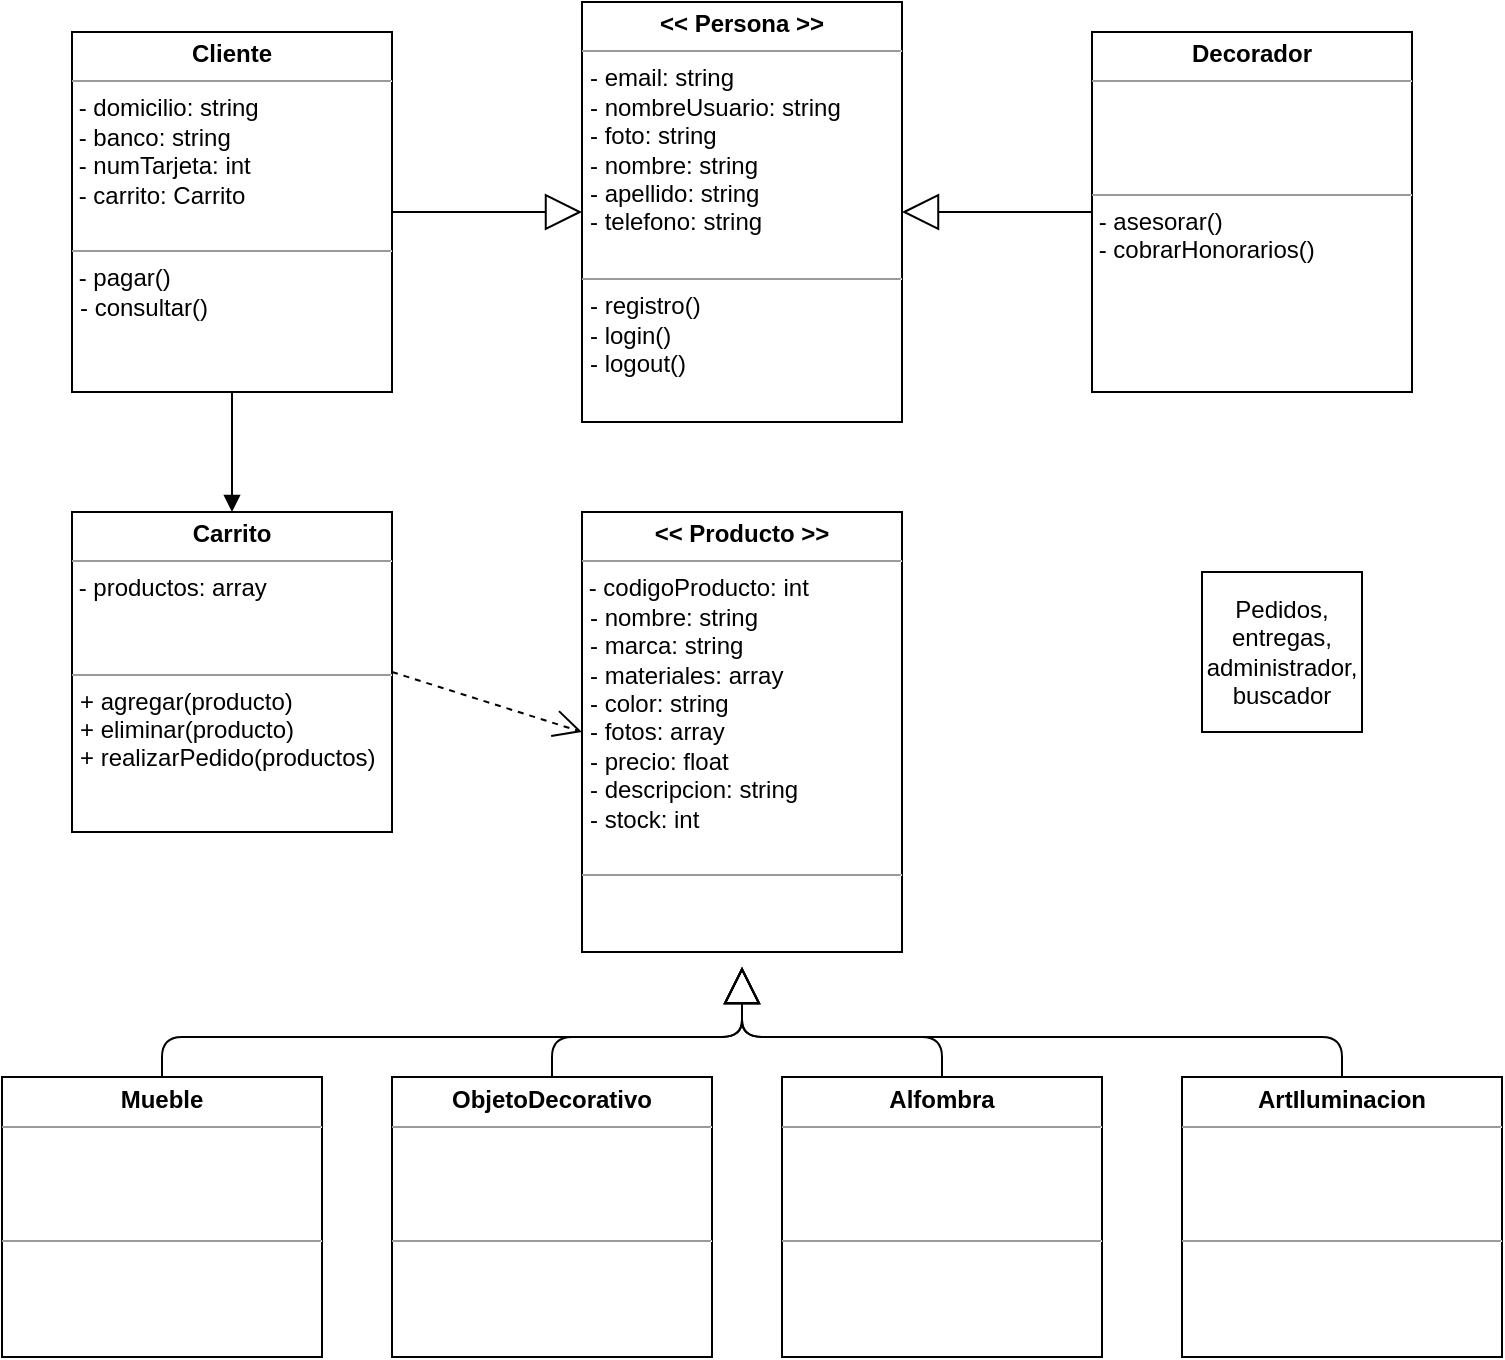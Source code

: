 <mxfile version="10.6.8" type="device"><diagram id="OyHIVWtvaUBkJy7xLwqj" name="Page-1"><mxGraphModel dx="789" dy="482" grid="1" gridSize="10" guides="1" tooltips="1" connect="1" arrows="1" fold="1" page="1" pageScale="1" pageWidth="1100" pageHeight="850" math="0" shadow="0"><root><mxCell id="0"/><mxCell id="1" parent="0"/><mxCell id="Ea5c1LZEpfDc9IIjuuT9-1" value="&lt;p style=&quot;margin: 0px ; margin-top: 4px ; text-align: center&quot;&gt;&lt;b&gt;Cliente&lt;/b&gt;&lt;/p&gt;&lt;hr size=&quot;1&quot;&gt;&lt;div&gt;&amp;nbsp;- domicilio: string&lt;/div&gt;&lt;div&gt;&amp;nbsp;- banco: string&lt;br&gt;&lt;/div&gt;&lt;div&gt;&amp;nbsp;- numTarjeta: int&lt;/div&gt;&lt;div&gt;&amp;nbsp;- carrito: Carrito&lt;br&gt;&lt;/div&gt;&lt;p style=&quot;margin: 0px ; margin-left: 4px&quot;&gt;&lt;br&gt;&lt;/p&gt;&lt;hr size=&quot;1&quot;&gt;&amp;nbsp;&lt;span&gt;- pagar()&lt;/span&gt;&lt;br&gt;&lt;p style=&quot;margin: 0px ; margin-left: 4px&quot;&gt;- consultar()&lt;br&gt;&lt;/p&gt;" style="verticalAlign=top;align=left;overflow=fill;fontSize=12;fontFamily=Helvetica;html=1;" parent="1" vertex="1"><mxGeometry x="215" y="60" width="160" height="180" as="geometry"/></mxCell><mxCell id="Ea5c1LZEpfDc9IIjuuT9-2" value="&lt;p style=&quot;margin: 0px ; margin-top: 4px ; text-align: center&quot;&gt;&lt;b&gt;&amp;lt;&amp;lt; Producto &amp;gt;&amp;gt;&lt;br&gt;&lt;/b&gt;&lt;/p&gt;&lt;hr size=&quot;1&quot;&gt;&amp;nbsp;- codigoProducto: int&lt;p style=&quot;margin: 0px ; margin-left: 4px&quot;&gt;- nombre: string&lt;/p&gt;&lt;p style=&quot;margin: 0px ; margin-left: 4px&quot;&gt;- marca: string&lt;br&gt;&lt;/p&gt;&lt;p style=&quot;margin: 0px ; margin-left: 4px&quot;&gt;- materiales: array&lt;/p&gt;&lt;p style=&quot;margin: 0px ; margin-left: 4px&quot;&gt;- color: string&lt;br&gt;&lt;/p&gt;&lt;p style=&quot;margin: 0px ; margin-left: 4px&quot;&gt;- fotos: array&lt;/p&gt;&lt;p style=&quot;margin: 0px ; margin-left: 4px&quot;&gt;- precio: float&lt;/p&gt;&lt;p style=&quot;margin: 0px ; margin-left: 4px&quot;&gt;- descripcion: string&lt;/p&gt;&lt;p style=&quot;margin: 0px ; margin-left: 4px&quot;&gt;- stock: int&lt;/p&gt;&lt;p style=&quot;margin: 0px ; margin-left: 4px&quot;&gt;&lt;br&gt;&lt;/p&gt;&lt;hr size=&quot;1&quot;&gt;&lt;p style=&quot;margin: 0px ; margin-left: 4px&quot;&gt;&lt;br&gt;&lt;/p&gt;" style="verticalAlign=top;align=left;overflow=fill;fontSize=12;fontFamily=Helvetica;html=1;" parent="1" vertex="1"><mxGeometry x="470" y="300" width="160" height="220" as="geometry"/></mxCell><mxCell id="Ea5c1LZEpfDc9IIjuuT9-3" value="&lt;p style=&quot;margin: 0px ; margin-top: 4px ; text-align: center&quot;&gt;&lt;b&gt;Decorador&lt;/b&gt;&lt;/p&gt;&lt;hr size=&quot;1&quot;&gt;&lt;div&gt;&lt;br&gt;&lt;/div&gt;&lt;div&gt;&lt;br&gt;&lt;/div&gt;&lt;div&gt;&lt;br&gt;&lt;/div&gt;&lt;hr size=&quot;1&quot;&gt;&lt;div&gt;&amp;nbsp;- asesorar()&lt;/div&gt;&lt;div&gt;&amp;nbsp;- cobrarHonorarios()&lt;br&gt;&lt;/div&gt;" style="verticalAlign=top;align=left;overflow=fill;fontSize=12;fontFamily=Helvetica;html=1;" parent="1" vertex="1"><mxGeometry x="725" y="60" width="160" height="180" as="geometry"/></mxCell><mxCell id="Ea5c1LZEpfDc9IIjuuT9-4" value="&lt;p style=&quot;margin: 0px ; margin-top: 4px ; text-align: center&quot;&gt;&lt;b&gt;&amp;lt;&amp;lt; Persona &amp;gt;&amp;gt;&lt;/b&gt;&lt;/p&gt;&lt;hr size=&quot;1&quot;&gt;&lt;p style=&quot;margin: 0px ; margin-left: 4px&quot;&gt;- email: string&lt;/p&gt;&lt;p style=&quot;margin: 0px ; margin-left: 4px&quot;&gt;- nombreUsuario: string&lt;/p&gt;&lt;p style=&quot;margin: 0px ; margin-left: 4px&quot;&gt;- foto: string&lt;/p&gt;&lt;p style=&quot;margin: 0px ; margin-left: 4px&quot;&gt;- nombre: string&lt;/p&gt;&lt;p style=&quot;margin: 0px ; margin-left: 4px&quot;&gt;- apellido: string&lt;br&gt;&lt;/p&gt;&lt;p style=&quot;margin: 0px ; margin-left: 4px&quot;&gt;- telefono: string&lt;/p&gt;&lt;p style=&quot;margin: 0px ; margin-left: 4px&quot;&gt;&lt;br&gt;&lt;/p&gt;&lt;hr size=&quot;1&quot;&gt;&lt;p style=&quot;margin: 0px ; margin-left: 4px&quot;&gt;- registro()&lt;/p&gt;&lt;p style=&quot;margin: 0px ; margin-left: 4px&quot;&gt;- login()&lt;/p&gt;&lt;p style=&quot;margin: 0px ; margin-left: 4px&quot;&gt;- logout()&lt;/p&gt;&lt;p style=&quot;margin: 0px ; margin-left: 4px&quot;&gt;&lt;br&gt;&lt;/p&gt;" style="verticalAlign=top;align=left;overflow=fill;fontSize=12;fontFamily=Helvetica;html=1;" parent="1" vertex="1"><mxGeometry x="470" y="45" width="160" height="210" as="geometry"/></mxCell><mxCell id="Ea5c1LZEpfDc9IIjuuT9-5" value="" style="endArrow=block;endSize=16;endFill=0;html=1;exitX=1;exitY=0.5;exitDx=0;exitDy=0;entryX=0;entryY=0.5;entryDx=0;entryDy=0;" parent="1" source="Ea5c1LZEpfDc9IIjuuT9-1" target="Ea5c1LZEpfDc9IIjuuT9-4" edge="1"><mxGeometry width="160" relative="1" as="geometry"><mxPoint x="410" y="270" as="sourcePoint"/><mxPoint x="570" y="270" as="targetPoint"/></mxGeometry></mxCell><mxCell id="Ea5c1LZEpfDc9IIjuuT9-6" value="" style="endArrow=block;endSize=16;endFill=0;html=1;entryX=1;entryY=0.5;entryDx=0;entryDy=0;exitX=0;exitY=0.5;exitDx=0;exitDy=0;" parent="1" source="Ea5c1LZEpfDc9IIjuuT9-3" target="Ea5c1LZEpfDc9IIjuuT9-4" edge="1"><mxGeometry width="160" relative="1" as="geometry"><mxPoint x="450" y="330" as="sourcePoint"/><mxPoint x="610" y="330" as="targetPoint"/></mxGeometry></mxCell><mxCell id="Ea5c1LZEpfDc9IIjuuT9-7" value="&lt;p style=&quot;margin: 0px ; margin-top: 4px ; text-align: center&quot;&gt;&lt;b&gt;Mueble&lt;/b&gt;&lt;/p&gt;&lt;hr size=&quot;1&quot;&gt;&lt;p style=&quot;margin: 0px ; margin-left: 4px&quot;&gt;&lt;br&gt;&lt;/p&gt;&lt;p style=&quot;margin: 0px ; margin-left: 4px&quot;&gt;&lt;br&gt;&lt;/p&gt;&lt;p style=&quot;margin: 0px ; margin-left: 4px&quot;&gt;&lt;br&gt;&lt;/p&gt;&lt;hr size=&quot;1&quot;&gt;&lt;p style=&quot;margin: 0px ; margin-left: 4px&quot;&gt;&lt;br&gt;&lt;/p&gt;" style="verticalAlign=top;align=left;overflow=fill;fontSize=12;fontFamily=Helvetica;html=1;" parent="1" vertex="1"><mxGeometry x="180" y="582.5" width="160" height="140" as="geometry"/></mxCell><mxCell id="Ea5c1LZEpfDc9IIjuuT9-8" value="&lt;p style=&quot;margin: 0px ; margin-top: 4px ; text-align: center&quot;&gt;&lt;b&gt;ObjetoDecorativo&lt;/b&gt;&lt;/p&gt;&lt;hr size=&quot;1&quot;&gt;&lt;p style=&quot;margin: 0px ; margin-left: 4px&quot;&gt;&lt;br&gt;&lt;/p&gt;&lt;p style=&quot;margin: 0px ; margin-left: 4px&quot;&gt;&lt;br&gt;&lt;/p&gt;&lt;p style=&quot;margin: 0px ; margin-left: 4px&quot;&gt;&lt;br&gt;&lt;/p&gt;&lt;hr size=&quot;1&quot;&gt;&lt;p style=&quot;margin: 0px ; margin-left: 4px&quot;&gt;&lt;br&gt;&lt;/p&gt;" style="verticalAlign=top;align=left;overflow=fill;fontSize=12;fontFamily=Helvetica;html=1;" parent="1" vertex="1"><mxGeometry x="375" y="582.5" width="160" height="140" as="geometry"/></mxCell><mxCell id="Ea5c1LZEpfDc9IIjuuT9-9" value="&lt;p style=&quot;margin: 0px ; margin-top: 4px ; text-align: center&quot;&gt;&lt;b&gt;ArtIluminacion&lt;/b&gt;&lt;/p&gt;&lt;hr size=&quot;1&quot;&gt;&lt;p style=&quot;margin: 0px ; margin-left: 4px&quot;&gt;&lt;br&gt;&lt;/p&gt;&lt;p style=&quot;margin: 0px ; margin-left: 4px&quot;&gt;&lt;br&gt;&lt;/p&gt;&lt;p style=&quot;margin: 0px ; margin-left: 4px&quot;&gt;&lt;br&gt;&lt;/p&gt;&lt;hr size=&quot;1&quot;&gt;" style="verticalAlign=top;align=left;overflow=fill;fontSize=12;fontFamily=Helvetica;html=1;" parent="1" vertex="1"><mxGeometry x="770" y="582.5" width="160" height="140" as="geometry"/></mxCell><mxCell id="Ea5c1LZEpfDc9IIjuuT9-10" value="&lt;p style=&quot;margin: 0px ; margin-top: 4px ; text-align: center&quot;&gt;&lt;b&gt;Alfombra&lt;/b&gt;&lt;/p&gt;&lt;hr size=&quot;1&quot;&gt;&lt;p style=&quot;margin: 0px ; margin-left: 4px&quot;&gt;&lt;br&gt;&lt;/p&gt;&lt;p style=&quot;margin: 0px ; margin-left: 4px&quot;&gt;&lt;br&gt;&lt;/p&gt;&lt;p style=&quot;margin: 0px ; margin-left: 4px&quot;&gt;&lt;br&gt;&lt;/p&gt;&lt;hr size=&quot;1&quot;&gt;&lt;p style=&quot;margin: 0px ; margin-left: 4px&quot;&gt;&lt;br&gt;&lt;/p&gt;" style="verticalAlign=top;align=left;overflow=fill;fontSize=12;fontFamily=Helvetica;html=1;" parent="1" vertex="1"><mxGeometry x="570" y="582.5" width="160" height="140" as="geometry"/></mxCell><mxCell id="Ea5c1LZEpfDc9IIjuuT9-11" value="" style="endArrow=open;endSize=12;dashed=1;html=1;exitX=1;exitY=0.5;exitDx=0;exitDy=0;entryX=0;entryY=0.5;entryDx=0;entryDy=0;" parent="1" source="Ea5c1LZEpfDc9IIjuuT9-14" target="Ea5c1LZEpfDc9IIjuuT9-2" edge="1"><mxGeometry width="160" relative="1" as="geometry"><mxPoint x="300" y="310" as="sourcePoint"/><mxPoint x="460" y="310" as="targetPoint"/></mxGeometry></mxCell><mxCell id="Ea5c1LZEpfDc9IIjuuT9-12" value="" style="endArrow=block;endFill=1;html=1;edgeStyle=orthogonalEdgeStyle;align=left;verticalAlign=top;exitX=0.5;exitY=1;exitDx=0;exitDy=0;entryX=0.5;entryY=0;entryDx=0;entryDy=0;" parent="1" source="Ea5c1LZEpfDc9IIjuuT9-1" target="Ea5c1LZEpfDc9IIjuuT9-14" edge="1"><mxGeometry x="-1" relative="1" as="geometry"><mxPoint x="240" y="380" as="sourcePoint"/><mxPoint x="295" y="290" as="targetPoint"/></mxGeometry></mxCell><mxCell id="Ea5c1LZEpfDc9IIjuuT9-13" value="" style="resizable=0;html=1;align=left;verticalAlign=bottom;labelBackgroundColor=#ffffff;fontSize=10;" parent="Ea5c1LZEpfDc9IIjuuT9-12" connectable="0" vertex="1"><mxGeometry x="-1" relative="1" as="geometry"/></mxCell><mxCell id="Ea5c1LZEpfDc9IIjuuT9-14" value="&lt;p style=&quot;margin: 0px ; margin-top: 4px ; text-align: center&quot;&gt;&lt;b&gt;Carrito&lt;/b&gt;&lt;/p&gt;&lt;hr size=&quot;1&quot;&gt;&lt;div&gt;&amp;nbsp;- productos: array&lt;br&gt;&lt;/div&gt;&lt;div&gt;&lt;br&gt;&lt;/div&gt;&lt;div&gt;&lt;br&gt;&lt;/div&gt;&lt;hr size=&quot;1&quot;&gt;&lt;p style=&quot;margin: 0px ; margin-left: 4px&quot;&gt;+ agregar(producto)&lt;/p&gt;&lt;p style=&quot;margin: 0px ; margin-left: 4px&quot;&gt;+ eliminar(producto)&lt;br&gt;&lt;/p&gt;&lt;p style=&quot;margin: 0px ; margin-left: 4px&quot;&gt;+ realizarPedido(productos)&lt;/p&gt;" style="verticalAlign=top;align=left;overflow=fill;fontSize=12;fontFamily=Helvetica;html=1;" parent="1" vertex="1"><mxGeometry x="215" y="300" width="160" height="160" as="geometry"/></mxCell><mxCell id="Ea5c1LZEpfDc9IIjuuT9-15" value="" style="endArrow=block;endSize=16;endFill=0;html=1;entryX=0.5;entryY=1;entryDx=0;entryDy=0;exitX=0.5;exitY=0;exitDx=0;exitDy=0;" parent="1" source="Ea5c1LZEpfDc9IIjuuT9-7" edge="1"><mxGeometry width="160" relative="1" as="geometry"><mxPoint x="340" y="552.5" as="sourcePoint"/><mxPoint x="550" y="527.5" as="targetPoint"/><Array as="points"><mxPoint x="260" y="562.5"/><mxPoint x="410" y="562.5"/><mxPoint x="550" y="562.5"/></Array></mxGeometry></mxCell><mxCell id="Ea5c1LZEpfDc9IIjuuT9-16" value="" style="endArrow=block;endSize=16;endFill=0;html=1;entryX=0.5;entryY=1;entryDx=0;entryDy=0;exitX=0.5;exitY=0;exitDx=0;exitDy=0;" parent="1" source="Ea5c1LZEpfDc9IIjuuT9-8" edge="1"><mxGeometry width="160" relative="1" as="geometry"><mxPoint x="440" y="562.5" as="sourcePoint"/><mxPoint x="550" y="527.5" as="targetPoint"/><Array as="points"><mxPoint x="455" y="562.5"/><mxPoint x="550" y="562.5"/></Array></mxGeometry></mxCell><mxCell id="Ea5c1LZEpfDc9IIjuuT9-17" value="" style="endArrow=block;endSize=16;endFill=0;html=1;exitX=0.5;exitY=0;exitDx=0;exitDy=0;entryX=0.5;entryY=1;entryDx=0;entryDy=0;" parent="1" source="Ea5c1LZEpfDc9IIjuuT9-9" edge="1"><mxGeometry width="160" relative="1" as="geometry"><mxPoint x="690" y="522.5" as="sourcePoint"/><mxPoint x="550" y="527.5" as="targetPoint"/><Array as="points"><mxPoint x="850" y="562.5"/><mxPoint x="550" y="562.5"/></Array></mxGeometry></mxCell><mxCell id="Ea5c1LZEpfDc9IIjuuT9-18" value="" style="endArrow=block;endSize=16;endFill=0;html=1;exitX=0.5;exitY=0;exitDx=0;exitDy=0;entryX=0.5;entryY=1;entryDx=0;entryDy=0;" parent="1" source="Ea5c1LZEpfDc9IIjuuT9-10" edge="1"><mxGeometry width="160" relative="1" as="geometry"><mxPoint x="710" y="502.5" as="sourcePoint"/><mxPoint x="550" y="527.5" as="targetPoint"/><Array as="points"><mxPoint x="650" y="562.5"/><mxPoint x="550" y="562.5"/></Array></mxGeometry></mxCell><mxCell id="vwSMRW9ECM75UtFvAq7D-1" value="Pedidos, entregas, administrador,&lt;br&gt;buscador&lt;br&gt;" style="whiteSpace=wrap;html=1;aspect=fixed;" vertex="1" parent="1"><mxGeometry x="780" y="330" width="80" height="80" as="geometry"/></mxCell></root></mxGraphModel></diagram></mxfile>